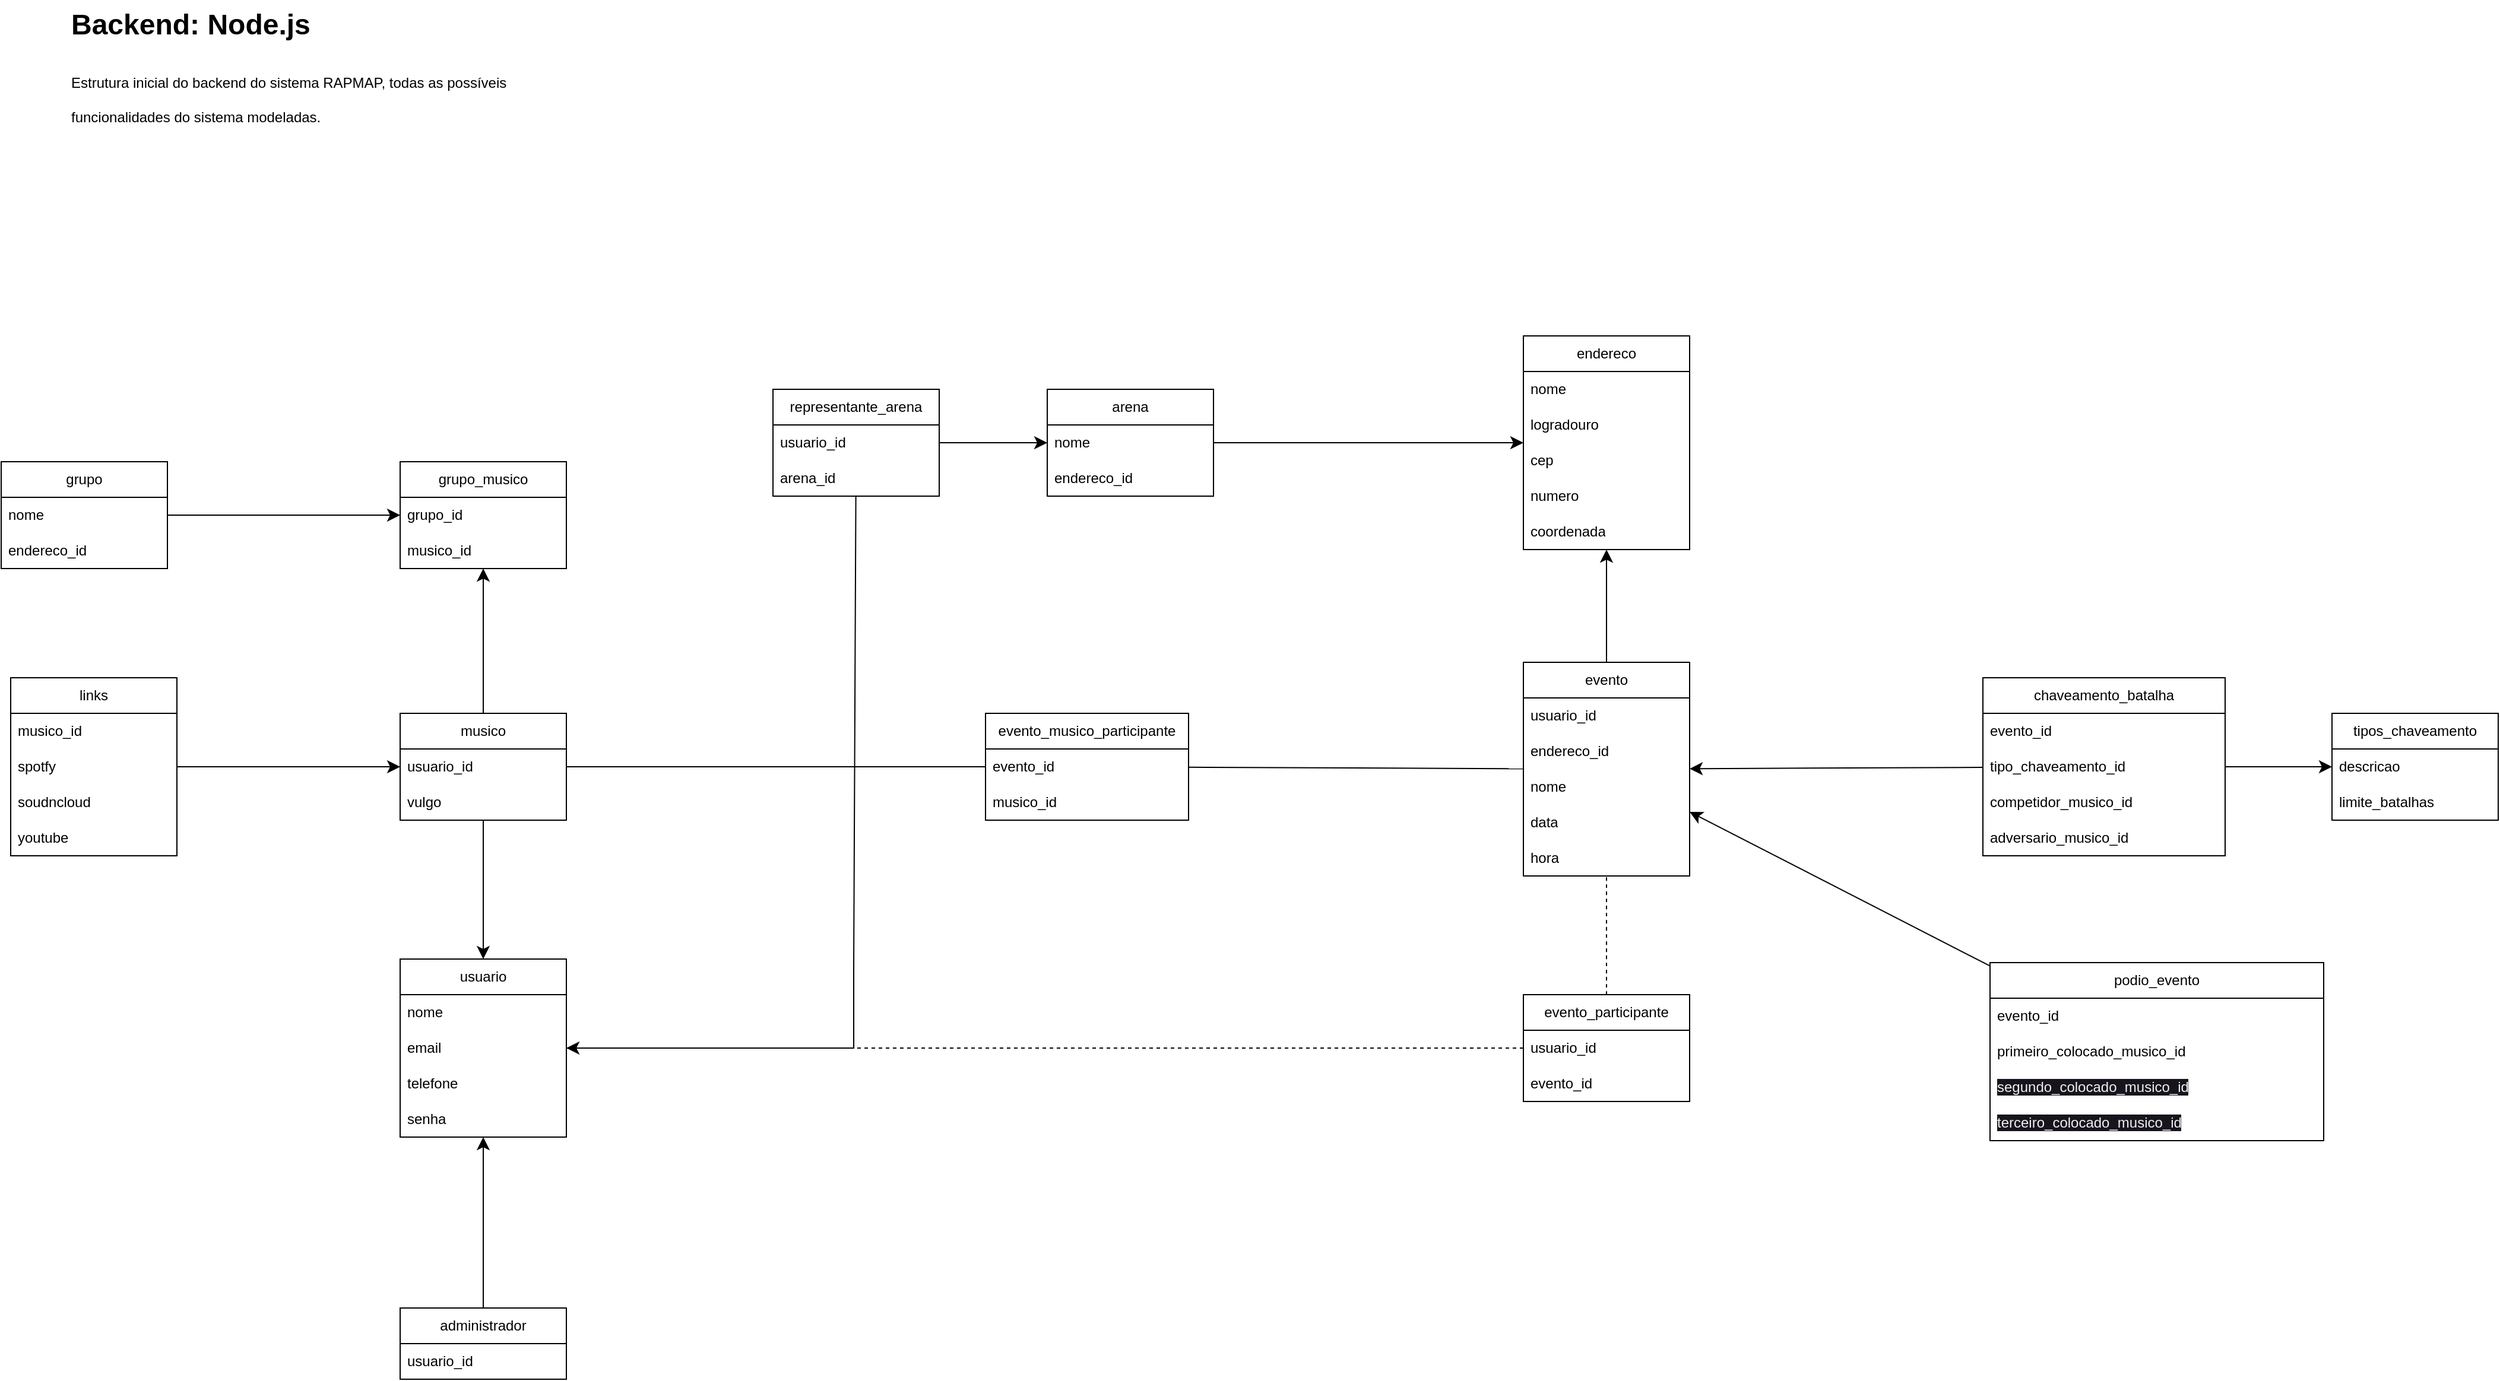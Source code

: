 <mxfile version="24.6.4" type="device">
  <diagram name="Página-1" id="5LI9Xt5YTezpUDo39Ra8">
    <mxGraphModel dx="2667" dy="2160" grid="0" gridSize="10" guides="1" tooltips="1" connect="1" arrows="1" fold="1" page="0" pageScale="1" pageWidth="827" pageHeight="1169" math="0" shadow="0">
      <root>
        <mxCell id="0" />
        <mxCell id="1" parent="0" />
        <mxCell id="dBZwFaHhxmJY7qI1aXTD-31" style="edgeStyle=none;curved=1;rounded=0;orthogonalLoop=1;jettySize=auto;html=1;fontSize=12;startSize=8;endSize=8;startArrow=classic;startFill=1;endArrow=none;endFill=0;" parent="1" source="dBZwFaHhxmJY7qI1aXTD-1" target="dBZwFaHhxmJY7qI1aXTD-24" edge="1">
          <mxGeometry relative="1" as="geometry" />
        </mxCell>
        <mxCell id="dBZwFaHhxmJY7qI1aXTD-32" style="edgeStyle=none;curved=1;rounded=0;orthogonalLoop=1;jettySize=auto;html=1;fontSize=12;startSize=8;endSize=8;startArrow=classic;startFill=1;endArrow=none;endFill=0;" parent="1" source="dBZwFaHhxmJY7qI1aXTD-1" target="dBZwFaHhxmJY7qI1aXTD-13" edge="1">
          <mxGeometry relative="1" as="geometry" />
        </mxCell>
        <mxCell id="dBZwFaHhxmJY7qI1aXTD-33" style="edgeStyle=none;curved=0;rounded=0;orthogonalLoop=1;jettySize=auto;html=1;fontSize=12;startSize=8;endSize=8;startArrow=classic;startFill=1;endArrow=none;endFill=0;" parent="1" source="dBZwFaHhxmJY7qI1aXTD-1" target="dBZwFaHhxmJY7qI1aXTD-17" edge="1">
          <mxGeometry relative="1" as="geometry">
            <Array as="points">
              <mxPoint x="-78" y="58" />
              <mxPoint x="-78" y="-10" />
            </Array>
          </mxGeometry>
        </mxCell>
        <mxCell id="dBZwFaHhxmJY7qI1aXTD-1" value="usuario" style="swimlane;fontStyle=0;childLayout=stackLayout;horizontal=1;startSize=30;horizontalStack=0;resizeParent=1;resizeParentMax=0;resizeLast=0;collapsible=1;marginBottom=0;whiteSpace=wrap;html=1;" parent="1" vertex="1">
          <mxGeometry x="-460" y="-17" width="140" height="150" as="geometry" />
        </mxCell>
        <mxCell id="dBZwFaHhxmJY7qI1aXTD-2" value="nome" style="text;strokeColor=none;fillColor=none;align=left;verticalAlign=middle;spacingLeft=4;spacingRight=4;overflow=hidden;points=[[0,0.5],[1,0.5]];portConstraint=eastwest;rotatable=0;whiteSpace=wrap;html=1;" parent="dBZwFaHhxmJY7qI1aXTD-1" vertex="1">
          <mxGeometry y="30" width="140" height="30" as="geometry" />
        </mxCell>
        <mxCell id="dBZwFaHhxmJY7qI1aXTD-3" value="email" style="text;strokeColor=none;fillColor=none;align=left;verticalAlign=middle;spacingLeft=4;spacingRight=4;overflow=hidden;points=[[0,0.5],[1,0.5]];portConstraint=eastwest;rotatable=0;whiteSpace=wrap;html=1;" parent="dBZwFaHhxmJY7qI1aXTD-1" vertex="1">
          <mxGeometry y="60" width="140" height="30" as="geometry" />
        </mxCell>
        <mxCell id="dBZwFaHhxmJY7qI1aXTD-60" value="telefone" style="text;strokeColor=none;fillColor=none;align=left;verticalAlign=middle;spacingLeft=4;spacingRight=4;overflow=hidden;points=[[0,0.5],[1,0.5]];portConstraint=eastwest;rotatable=0;whiteSpace=wrap;html=1;" parent="dBZwFaHhxmJY7qI1aXTD-1" vertex="1">
          <mxGeometry y="90" width="140" height="30" as="geometry" />
        </mxCell>
        <mxCell id="dBZwFaHhxmJY7qI1aXTD-4" value="senha" style="text;strokeColor=none;fillColor=none;align=left;verticalAlign=middle;spacingLeft=4;spacingRight=4;overflow=hidden;points=[[0,0.5],[1,0.5]];portConstraint=eastwest;rotatable=0;whiteSpace=wrap;html=1;" parent="dBZwFaHhxmJY7qI1aXTD-1" vertex="1">
          <mxGeometry y="120" width="140" height="30" as="geometry" />
        </mxCell>
        <mxCell id="YnN2ZHL4LHem92UOEk20-11" style="edgeStyle=none;curved=1;rounded=0;orthogonalLoop=1;jettySize=auto;html=1;fontSize=12;startSize=8;endSize=8;" parent="1" source="dBZwFaHhxmJY7qI1aXTD-5" target="dBZwFaHhxmJY7qI1aXTD-73" edge="1">
          <mxGeometry relative="1" as="geometry" />
        </mxCell>
        <mxCell id="dBZwFaHhxmJY7qI1aXTD-5" value="arena" style="swimlane;fontStyle=0;childLayout=stackLayout;horizontal=1;startSize=30;horizontalStack=0;resizeParent=1;resizeParentMax=0;resizeLast=0;collapsible=1;marginBottom=0;whiteSpace=wrap;html=1;" parent="1" vertex="1">
          <mxGeometry x="85" y="-497" width="140" height="90" as="geometry" />
        </mxCell>
        <mxCell id="dBZwFaHhxmJY7qI1aXTD-6" value="nome" style="text;strokeColor=none;fillColor=none;align=left;verticalAlign=middle;spacingLeft=4;spacingRight=4;overflow=hidden;points=[[0,0.5],[1,0.5]];portConstraint=eastwest;rotatable=0;whiteSpace=wrap;html=1;" parent="dBZwFaHhxmJY7qI1aXTD-5" vertex="1">
          <mxGeometry y="30" width="140" height="30" as="geometry" />
        </mxCell>
        <mxCell id="dBZwFaHhxmJY7qI1aXTD-7" value="endereco_id" style="text;strokeColor=none;fillColor=none;align=left;verticalAlign=middle;spacingLeft=4;spacingRight=4;overflow=hidden;points=[[0,0.5],[1,0.5]];portConstraint=eastwest;rotatable=0;whiteSpace=wrap;html=1;" parent="dBZwFaHhxmJY7qI1aXTD-5" vertex="1">
          <mxGeometry y="60" width="140" height="30" as="geometry" />
        </mxCell>
        <mxCell id="dBZwFaHhxmJY7qI1aXTD-71" style="edgeStyle=none;curved=1;rounded=0;orthogonalLoop=1;jettySize=auto;html=1;fontSize=12;startSize=8;endSize=8;" parent="1" source="dBZwFaHhxmJY7qI1aXTD-13" target="dBZwFaHhxmJY7qI1aXTD-67" edge="1">
          <mxGeometry relative="1" as="geometry" />
        </mxCell>
        <mxCell id="dBZwFaHhxmJY7qI1aXTD-13" value="musico" style="swimlane;fontStyle=0;childLayout=stackLayout;horizontal=1;startSize=30;horizontalStack=0;resizeParent=1;resizeParentMax=0;resizeLast=0;collapsible=1;marginBottom=0;whiteSpace=wrap;html=1;" parent="1" vertex="1">
          <mxGeometry x="-460" y="-224" width="140" height="90" as="geometry" />
        </mxCell>
        <mxCell id="dBZwFaHhxmJY7qI1aXTD-14" value="usuario_id" style="text;strokeColor=none;fillColor=none;align=left;verticalAlign=middle;spacingLeft=4;spacingRight=4;overflow=hidden;points=[[0,0.5],[1,0.5]];portConstraint=eastwest;rotatable=0;whiteSpace=wrap;html=1;" parent="dBZwFaHhxmJY7qI1aXTD-13" vertex="1">
          <mxGeometry y="30" width="140" height="30" as="geometry" />
        </mxCell>
        <mxCell id="dBZwFaHhxmJY7qI1aXTD-41" value="vulgo" style="text;strokeColor=none;fillColor=none;align=left;verticalAlign=middle;spacingLeft=4;spacingRight=4;overflow=hidden;points=[[0,0.5],[1,0.5]];portConstraint=eastwest;rotatable=0;whiteSpace=wrap;html=1;" parent="dBZwFaHhxmJY7qI1aXTD-13" vertex="1">
          <mxGeometry y="60" width="140" height="30" as="geometry" />
        </mxCell>
        <mxCell id="YnN2ZHL4LHem92UOEk20-33" style="edgeStyle=none;curved=1;rounded=0;orthogonalLoop=1;jettySize=auto;html=1;fontSize=12;startSize=8;endSize=8;" parent="1" source="dBZwFaHhxmJY7qI1aXTD-17" target="dBZwFaHhxmJY7qI1aXTD-5" edge="1">
          <mxGeometry relative="1" as="geometry" />
        </mxCell>
        <mxCell id="dBZwFaHhxmJY7qI1aXTD-17" value="representante_arena" style="swimlane;fontStyle=0;childLayout=stackLayout;horizontal=1;startSize=30;horizontalStack=0;resizeParent=1;resizeParentMax=0;resizeLast=0;collapsible=1;marginBottom=0;whiteSpace=wrap;html=1;" parent="1" vertex="1">
          <mxGeometry x="-146" y="-497" width="140" height="90" as="geometry" />
        </mxCell>
        <mxCell id="dBZwFaHhxmJY7qI1aXTD-18" value="usuario_id" style="text;strokeColor=none;fillColor=none;align=left;verticalAlign=middle;spacingLeft=4;spacingRight=4;overflow=hidden;points=[[0,0.5],[1,0.5]];portConstraint=eastwest;rotatable=0;whiteSpace=wrap;html=1;" parent="dBZwFaHhxmJY7qI1aXTD-17" vertex="1">
          <mxGeometry y="30" width="140" height="30" as="geometry" />
        </mxCell>
        <mxCell id="dBZwFaHhxmJY7qI1aXTD-19" value="arena_id" style="text;strokeColor=none;fillColor=none;align=left;verticalAlign=middle;spacingLeft=4;spacingRight=4;overflow=hidden;points=[[0,0.5],[1,0.5]];portConstraint=eastwest;rotatable=0;whiteSpace=wrap;html=1;" parent="dBZwFaHhxmJY7qI1aXTD-17" vertex="1">
          <mxGeometry y="60" width="140" height="30" as="geometry" />
        </mxCell>
        <mxCell id="dBZwFaHhxmJY7qI1aXTD-24" value="administrador" style="swimlane;fontStyle=0;childLayout=stackLayout;horizontal=1;startSize=30;horizontalStack=0;resizeParent=1;resizeParentMax=0;resizeLast=0;collapsible=1;marginBottom=0;whiteSpace=wrap;html=1;" parent="1" vertex="1">
          <mxGeometry x="-460" y="277" width="140" height="60" as="geometry" />
        </mxCell>
        <mxCell id="dBZwFaHhxmJY7qI1aXTD-25" value="usuario_id" style="text;strokeColor=none;fillColor=none;align=left;verticalAlign=middle;spacingLeft=4;spacingRight=4;overflow=hidden;points=[[0,0.5],[1,0.5]];portConstraint=eastwest;rotatable=0;whiteSpace=wrap;html=1;" parent="dBZwFaHhxmJY7qI1aXTD-24" vertex="1">
          <mxGeometry y="30" width="140" height="30" as="geometry" />
        </mxCell>
        <mxCell id="YnN2ZHL4LHem92UOEk20-12" style="edgeStyle=none;curved=1;rounded=0;orthogonalLoop=1;jettySize=auto;html=1;fontSize=12;startSize=8;endSize=8;" parent="1" source="dBZwFaHhxmJY7qI1aXTD-42" target="dBZwFaHhxmJY7qI1aXTD-73" edge="1">
          <mxGeometry relative="1" as="geometry" />
        </mxCell>
        <mxCell id="dBZwFaHhxmJY7qI1aXTD-42" value="evento" style="swimlane;fontStyle=0;childLayout=stackLayout;horizontal=1;startSize=30;horizontalStack=0;resizeParent=1;resizeParentMax=0;resizeLast=0;collapsible=1;marginBottom=0;whiteSpace=wrap;html=1;" parent="1" vertex="1">
          <mxGeometry x="486" y="-267" width="140" height="180" as="geometry" />
        </mxCell>
        <mxCell id="dBZwFaHhxmJY7qI1aXTD-45" value="usuario_id" style="text;strokeColor=none;fillColor=none;align=left;verticalAlign=middle;spacingLeft=4;spacingRight=4;overflow=hidden;points=[[0,0.5],[1,0.5]];portConstraint=eastwest;rotatable=0;whiteSpace=wrap;html=1;" parent="dBZwFaHhxmJY7qI1aXTD-42" vertex="1">
          <mxGeometry y="30" width="140" height="30" as="geometry" />
        </mxCell>
        <mxCell id="YnN2ZHL4LHem92UOEk20-1" value="endereco_id" style="text;strokeColor=none;fillColor=none;align=left;verticalAlign=middle;spacingLeft=4;spacingRight=4;overflow=hidden;points=[[0,0.5],[1,0.5]];portConstraint=eastwest;rotatable=0;whiteSpace=wrap;html=1;" parent="dBZwFaHhxmJY7qI1aXTD-42" vertex="1">
          <mxGeometry y="60" width="140" height="30" as="geometry" />
        </mxCell>
        <mxCell id="dBZwFaHhxmJY7qI1aXTD-43" value="nome" style="text;strokeColor=none;fillColor=none;align=left;verticalAlign=middle;spacingLeft=4;spacingRight=4;overflow=hidden;points=[[0,0.5],[1,0.5]];portConstraint=eastwest;rotatable=0;whiteSpace=wrap;html=1;" parent="dBZwFaHhxmJY7qI1aXTD-42" vertex="1">
          <mxGeometry y="90" width="140" height="30" as="geometry" />
        </mxCell>
        <mxCell id="dBZwFaHhxmJY7qI1aXTD-44" value="data" style="text;strokeColor=none;fillColor=none;align=left;verticalAlign=middle;spacingLeft=4;spacingRight=4;overflow=hidden;points=[[0,0.5],[1,0.5]];portConstraint=eastwest;rotatable=0;whiteSpace=wrap;html=1;" parent="dBZwFaHhxmJY7qI1aXTD-42" vertex="1">
          <mxGeometry y="120" width="140" height="30" as="geometry" />
        </mxCell>
        <mxCell id="dBZwFaHhxmJY7qI1aXTD-46" value="hora" style="text;strokeColor=none;fillColor=none;align=left;verticalAlign=middle;spacingLeft=4;spacingRight=4;overflow=hidden;points=[[0,0.5],[1,0.5]];portConstraint=eastwest;rotatable=0;whiteSpace=wrap;html=1;" parent="dBZwFaHhxmJY7qI1aXTD-42" vertex="1">
          <mxGeometry y="150" width="140" height="30" as="geometry" />
        </mxCell>
        <mxCell id="dBZwFaHhxmJY7qI1aXTD-52" style="edgeStyle=none;curved=1;rounded=0;orthogonalLoop=1;jettySize=auto;html=1;fontSize=12;startSize=8;endSize=8;endArrow=none;endFill=0;" parent="1" source="dBZwFaHhxmJY7qI1aXTD-48" target="dBZwFaHhxmJY7qI1aXTD-42" edge="1">
          <mxGeometry relative="1" as="geometry" />
        </mxCell>
        <mxCell id="dBZwFaHhxmJY7qI1aXTD-53" style="edgeStyle=none;curved=1;rounded=0;orthogonalLoop=1;jettySize=auto;html=1;fontSize=12;startSize=8;endSize=8;endArrow=none;endFill=0;" parent="1" source="dBZwFaHhxmJY7qI1aXTD-48" target="dBZwFaHhxmJY7qI1aXTD-13" edge="1">
          <mxGeometry relative="1" as="geometry" />
        </mxCell>
        <mxCell id="dBZwFaHhxmJY7qI1aXTD-48" value="evento_musico_participante" style="swimlane;fontStyle=0;childLayout=stackLayout;horizontal=1;startSize=30;horizontalStack=0;resizeParent=1;resizeParentMax=0;resizeLast=0;collapsible=1;marginBottom=0;whiteSpace=wrap;html=1;" parent="1" vertex="1">
          <mxGeometry x="33" y="-224" width="171" height="90" as="geometry" />
        </mxCell>
        <mxCell id="dBZwFaHhxmJY7qI1aXTD-49" value="evento_id" style="text;strokeColor=none;fillColor=none;align=left;verticalAlign=middle;spacingLeft=4;spacingRight=4;overflow=hidden;points=[[0,0.5],[1,0.5]];portConstraint=eastwest;rotatable=0;whiteSpace=wrap;html=1;" parent="dBZwFaHhxmJY7qI1aXTD-48" vertex="1">
          <mxGeometry y="30" width="171" height="30" as="geometry" />
        </mxCell>
        <mxCell id="dBZwFaHhxmJY7qI1aXTD-50" value="musico_id" style="text;strokeColor=none;fillColor=none;align=left;verticalAlign=middle;spacingLeft=4;spacingRight=4;overflow=hidden;points=[[0,0.5],[1,0.5]];portConstraint=eastwest;rotatable=0;whiteSpace=wrap;html=1;" parent="dBZwFaHhxmJY7qI1aXTD-48" vertex="1">
          <mxGeometry y="60" width="171" height="30" as="geometry" />
        </mxCell>
        <mxCell id="dBZwFaHhxmJY7qI1aXTD-59" style="edgeStyle=none;curved=1;rounded=0;orthogonalLoop=1;jettySize=auto;html=1;fontSize=12;startSize=8;endSize=8;endArrow=none;endFill=0;dashed=1;" parent="1" source="dBZwFaHhxmJY7qI1aXTD-55" target="dBZwFaHhxmJY7qI1aXTD-42" edge="1">
          <mxGeometry relative="1" as="geometry" />
        </mxCell>
        <mxCell id="dBZwFaHhxmJY7qI1aXTD-62" style="edgeStyle=none;curved=0;rounded=0;orthogonalLoop=1;jettySize=auto;html=1;fontSize=12;startSize=8;endSize=8;endArrow=none;endFill=0;dashed=1;" parent="1" source="dBZwFaHhxmJY7qI1aXTD-55" target="dBZwFaHhxmJY7qI1aXTD-1" edge="1">
          <mxGeometry relative="1" as="geometry" />
        </mxCell>
        <mxCell id="dBZwFaHhxmJY7qI1aXTD-55" value="evento_participante" style="swimlane;fontStyle=0;childLayout=stackLayout;horizontal=1;startSize=30;horizontalStack=0;resizeParent=1;resizeParentMax=0;resizeLast=0;collapsible=1;marginBottom=0;whiteSpace=wrap;html=1;" parent="1" vertex="1">
          <mxGeometry x="486" y="13" width="140" height="90" as="geometry" />
        </mxCell>
        <mxCell id="dBZwFaHhxmJY7qI1aXTD-56" value="usuario_id" style="text;strokeColor=none;fillColor=none;align=left;verticalAlign=middle;spacingLeft=4;spacingRight=4;overflow=hidden;points=[[0,0.5],[1,0.5]];portConstraint=eastwest;rotatable=0;whiteSpace=wrap;html=1;" parent="dBZwFaHhxmJY7qI1aXTD-55" vertex="1">
          <mxGeometry y="30" width="140" height="30" as="geometry" />
        </mxCell>
        <mxCell id="dBZwFaHhxmJY7qI1aXTD-57" value="evento_id" style="text;strokeColor=none;fillColor=none;align=left;verticalAlign=middle;spacingLeft=4;spacingRight=4;overflow=hidden;points=[[0,0.5],[1,0.5]];portConstraint=eastwest;rotatable=0;whiteSpace=wrap;html=1;" parent="dBZwFaHhxmJY7qI1aXTD-55" vertex="1">
          <mxGeometry y="60" width="140" height="30" as="geometry" />
        </mxCell>
        <mxCell id="dBZwFaHhxmJY7qI1aXTD-72" style="edgeStyle=none;curved=1;rounded=0;orthogonalLoop=1;jettySize=auto;html=1;fontSize=12;startSize=8;endSize=8;" parent="1" source="dBZwFaHhxmJY7qI1aXTD-63" target="dBZwFaHhxmJY7qI1aXTD-67" edge="1">
          <mxGeometry relative="1" as="geometry" />
        </mxCell>
        <mxCell id="dBZwFaHhxmJY7qI1aXTD-63" value="grupo" style="swimlane;fontStyle=0;childLayout=stackLayout;horizontal=1;startSize=30;horizontalStack=0;resizeParent=1;resizeParentMax=0;resizeLast=0;collapsible=1;marginBottom=0;whiteSpace=wrap;html=1;" parent="1" vertex="1">
          <mxGeometry x="-796" y="-436" width="140" height="90" as="geometry" />
        </mxCell>
        <mxCell id="dBZwFaHhxmJY7qI1aXTD-64" value="nome" style="text;strokeColor=none;fillColor=none;align=left;verticalAlign=middle;spacingLeft=4;spacingRight=4;overflow=hidden;points=[[0,0.5],[1,0.5]];portConstraint=eastwest;rotatable=0;whiteSpace=wrap;html=1;" parent="dBZwFaHhxmJY7qI1aXTD-63" vertex="1">
          <mxGeometry y="30" width="140" height="30" as="geometry" />
        </mxCell>
        <mxCell id="dBZwFaHhxmJY7qI1aXTD-77" value="endereco_id" style="text;strokeColor=none;fillColor=none;align=left;verticalAlign=middle;spacingLeft=4;spacingRight=4;overflow=hidden;points=[[0,0.5],[1,0.5]];portConstraint=eastwest;rotatable=0;whiteSpace=wrap;html=1;" parent="dBZwFaHhxmJY7qI1aXTD-63" vertex="1">
          <mxGeometry y="60" width="140" height="30" as="geometry" />
        </mxCell>
        <mxCell id="dBZwFaHhxmJY7qI1aXTD-67" value="grupo_musico" style="swimlane;fontStyle=0;childLayout=stackLayout;horizontal=1;startSize=30;horizontalStack=0;resizeParent=1;resizeParentMax=0;resizeLast=0;collapsible=1;marginBottom=0;whiteSpace=wrap;html=1;" parent="1" vertex="1">
          <mxGeometry x="-460" y="-436" width="140" height="90" as="geometry" />
        </mxCell>
        <mxCell id="dBZwFaHhxmJY7qI1aXTD-68" value="grupo_id" style="text;strokeColor=none;fillColor=none;align=left;verticalAlign=middle;spacingLeft=4;spacingRight=4;overflow=hidden;points=[[0,0.5],[1,0.5]];portConstraint=eastwest;rotatable=0;whiteSpace=wrap;html=1;" parent="dBZwFaHhxmJY7qI1aXTD-67" vertex="1">
          <mxGeometry y="30" width="140" height="30" as="geometry" />
        </mxCell>
        <mxCell id="dBZwFaHhxmJY7qI1aXTD-69" value="musico_id&lt;span style=&quot;white-space: pre;&quot;&gt;&#x9;&lt;/span&gt;" style="text;strokeColor=none;fillColor=none;align=left;verticalAlign=middle;spacingLeft=4;spacingRight=4;overflow=hidden;points=[[0,0.5],[1,0.5]];portConstraint=eastwest;rotatable=0;whiteSpace=wrap;html=1;" parent="dBZwFaHhxmJY7qI1aXTD-67" vertex="1">
          <mxGeometry y="60" width="140" height="30" as="geometry" />
        </mxCell>
        <mxCell id="dBZwFaHhxmJY7qI1aXTD-73" value="endereco" style="swimlane;fontStyle=0;childLayout=stackLayout;horizontal=1;startSize=30;horizontalStack=0;resizeParent=1;resizeParentMax=0;resizeLast=0;collapsible=1;marginBottom=0;whiteSpace=wrap;html=1;" parent="1" vertex="1">
          <mxGeometry x="486" y="-542" width="140" height="180" as="geometry" />
        </mxCell>
        <mxCell id="dBZwFaHhxmJY7qI1aXTD-74" value="nome" style="text;strokeColor=none;fillColor=none;align=left;verticalAlign=middle;spacingLeft=4;spacingRight=4;overflow=hidden;points=[[0,0.5],[1,0.5]];portConstraint=eastwest;rotatable=0;whiteSpace=wrap;html=1;" parent="dBZwFaHhxmJY7qI1aXTD-73" vertex="1">
          <mxGeometry y="30" width="140" height="30" as="geometry" />
        </mxCell>
        <mxCell id="dBZwFaHhxmJY7qI1aXTD-75" value="logradouro" style="text;strokeColor=none;fillColor=none;align=left;verticalAlign=middle;spacingLeft=4;spacingRight=4;overflow=hidden;points=[[0,0.5],[1,0.5]];portConstraint=eastwest;rotatable=0;whiteSpace=wrap;html=1;" parent="dBZwFaHhxmJY7qI1aXTD-73" vertex="1">
          <mxGeometry y="60" width="140" height="30" as="geometry" />
        </mxCell>
        <mxCell id="dBZwFaHhxmJY7qI1aXTD-78" value="cep" style="text;strokeColor=none;fillColor=none;align=left;verticalAlign=middle;spacingLeft=4;spacingRight=4;overflow=hidden;points=[[0,0.5],[1,0.5]];portConstraint=eastwest;rotatable=0;whiteSpace=wrap;html=1;" parent="dBZwFaHhxmJY7qI1aXTD-73" vertex="1">
          <mxGeometry y="90" width="140" height="30" as="geometry" />
        </mxCell>
        <mxCell id="dBZwFaHhxmJY7qI1aXTD-79" value="numero" style="text;strokeColor=none;fillColor=none;align=left;verticalAlign=middle;spacingLeft=4;spacingRight=4;overflow=hidden;points=[[0,0.5],[1,0.5]];portConstraint=eastwest;rotatable=0;whiteSpace=wrap;html=1;" parent="dBZwFaHhxmJY7qI1aXTD-73" vertex="1">
          <mxGeometry y="120" width="140" height="30" as="geometry" />
        </mxCell>
        <mxCell id="dBZwFaHhxmJY7qI1aXTD-76" value="coordenada" style="text;strokeColor=none;fillColor=none;align=left;verticalAlign=middle;spacingLeft=4;spacingRight=4;overflow=hidden;points=[[0,0.5],[1,0.5]];portConstraint=eastwest;rotatable=0;whiteSpace=wrap;html=1;" parent="dBZwFaHhxmJY7qI1aXTD-73" vertex="1">
          <mxGeometry y="150" width="140" height="30" as="geometry" />
        </mxCell>
        <mxCell id="YnN2ZHL4LHem92UOEk20-13" value="&lt;h1 style=&quot;margin-top: 0px;&quot;&gt;&lt;span style=&quot;background-color: initial;&quot;&gt;Backend: Node.js&lt;/span&gt;&lt;/h1&gt;&lt;h1 style=&quot;margin-top: 0px;&quot;&gt;&lt;span style=&quot;background-color: initial; font-size: 12px; font-weight: normal;&quot;&gt;Estrutura inicial do backend do sistema RAPMAP, todas as possíveis funcionalidades do sistema modeladas.&lt;/span&gt;&lt;br&gt;&lt;/h1&gt;" style="text;html=1;whiteSpace=wrap;overflow=hidden;rounded=0;" parent="1" vertex="1">
          <mxGeometry x="-739" y="-825" width="379" height="120" as="geometry" />
        </mxCell>
        <mxCell id="YnN2ZHL4LHem92UOEk20-20" style="edgeStyle=none;curved=1;rounded=0;orthogonalLoop=1;jettySize=auto;html=1;fontSize=12;startSize=8;endSize=8;" parent="1" source="YnN2ZHL4LHem92UOEk20-14" target="dBZwFaHhxmJY7qI1aXTD-13" edge="1">
          <mxGeometry relative="1" as="geometry" />
        </mxCell>
        <mxCell id="YnN2ZHL4LHem92UOEk20-14" value="links" style="swimlane;fontStyle=0;childLayout=stackLayout;horizontal=1;startSize=30;horizontalStack=0;resizeParent=1;resizeParentMax=0;resizeLast=0;collapsible=1;marginBottom=0;whiteSpace=wrap;html=1;" parent="1" vertex="1">
          <mxGeometry x="-788" y="-254" width="140" height="150" as="geometry" />
        </mxCell>
        <mxCell id="YnN2ZHL4LHem92UOEk20-16" value="musico_id" style="text;strokeColor=none;fillColor=none;align=left;verticalAlign=middle;spacingLeft=4;spacingRight=4;overflow=hidden;points=[[0,0.5],[1,0.5]];portConstraint=eastwest;rotatable=0;whiteSpace=wrap;html=1;" parent="YnN2ZHL4LHem92UOEk20-14" vertex="1">
          <mxGeometry y="30" width="140" height="30" as="geometry" />
        </mxCell>
        <mxCell id="YnN2ZHL4LHem92UOEk20-17" value="spotfy" style="text;strokeColor=none;fillColor=none;align=left;verticalAlign=middle;spacingLeft=4;spacingRight=4;overflow=hidden;points=[[0,0.5],[1,0.5]];portConstraint=eastwest;rotatable=0;whiteSpace=wrap;html=1;" parent="YnN2ZHL4LHem92UOEk20-14" vertex="1">
          <mxGeometry y="60" width="140" height="30" as="geometry" />
        </mxCell>
        <mxCell id="YnN2ZHL4LHem92UOEk20-18" value="soudncloud" style="text;strokeColor=none;fillColor=none;align=left;verticalAlign=middle;spacingLeft=4;spacingRight=4;overflow=hidden;points=[[0,0.5],[1,0.5]];portConstraint=eastwest;rotatable=0;whiteSpace=wrap;html=1;" parent="YnN2ZHL4LHem92UOEk20-14" vertex="1">
          <mxGeometry y="90" width="140" height="30" as="geometry" />
        </mxCell>
        <mxCell id="YnN2ZHL4LHem92UOEk20-19" value="youtube" style="text;strokeColor=none;fillColor=none;align=left;verticalAlign=middle;spacingLeft=4;spacingRight=4;overflow=hidden;points=[[0,0.5],[1,0.5]];portConstraint=eastwest;rotatable=0;whiteSpace=wrap;html=1;" parent="YnN2ZHL4LHem92UOEk20-14" vertex="1">
          <mxGeometry y="120" width="140" height="30" as="geometry" />
        </mxCell>
        <mxCell id="YnN2ZHL4LHem92UOEk20-26" style="edgeStyle=none;curved=1;rounded=0;orthogonalLoop=1;jettySize=auto;html=1;fontSize=12;startSize=8;endSize=8;" parent="1" source="YnN2ZHL4LHem92UOEk20-21" target="dBZwFaHhxmJY7qI1aXTD-42" edge="1">
          <mxGeometry relative="1" as="geometry" />
        </mxCell>
        <mxCell id="YnN2ZHL4LHem92UOEk20-21" value="chaveamento_batalha" style="swimlane;fontStyle=0;childLayout=stackLayout;horizontal=1;startSize=30;horizontalStack=0;resizeParent=1;resizeParentMax=0;resizeLast=0;collapsible=1;marginBottom=0;whiteSpace=wrap;html=1;" parent="1" vertex="1">
          <mxGeometry x="873" y="-254" width="204" height="150" as="geometry" />
        </mxCell>
        <mxCell id="YnN2ZHL4LHem92UOEk20-22" value="evento_id" style="text;strokeColor=none;fillColor=none;align=left;verticalAlign=middle;spacingLeft=4;spacingRight=4;overflow=hidden;points=[[0,0.5],[1,0.5]];portConstraint=eastwest;rotatable=0;whiteSpace=wrap;html=1;" parent="YnN2ZHL4LHem92UOEk20-21" vertex="1">
          <mxGeometry y="30" width="204" height="30" as="geometry" />
        </mxCell>
        <mxCell id="YnN2ZHL4LHem92UOEk20-25" value="tipo_chaveamento_id" style="text;strokeColor=none;fillColor=none;align=left;verticalAlign=middle;spacingLeft=4;spacingRight=4;overflow=hidden;points=[[0,0.5],[1,0.5]];portConstraint=eastwest;rotatable=0;whiteSpace=wrap;html=1;" parent="YnN2ZHL4LHem92UOEk20-21" vertex="1">
          <mxGeometry y="60" width="204" height="30" as="geometry" />
        </mxCell>
        <mxCell id="YnN2ZHL4LHem92UOEk20-23" value="competidor_musico_id" style="text;strokeColor=none;fillColor=none;align=left;verticalAlign=middle;spacingLeft=4;spacingRight=4;overflow=hidden;points=[[0,0.5],[1,0.5]];portConstraint=eastwest;rotatable=0;whiteSpace=wrap;html=1;" parent="YnN2ZHL4LHem92UOEk20-21" vertex="1">
          <mxGeometry y="90" width="204" height="30" as="geometry" />
        </mxCell>
        <mxCell id="YnN2ZHL4LHem92UOEk20-24" value="adversario_musico_id" style="text;strokeColor=none;fillColor=none;align=left;verticalAlign=middle;spacingLeft=4;spacingRight=4;overflow=hidden;points=[[0,0.5],[1,0.5]];portConstraint=eastwest;rotatable=0;whiteSpace=wrap;html=1;" parent="YnN2ZHL4LHem92UOEk20-21" vertex="1">
          <mxGeometry y="120" width="204" height="30" as="geometry" />
        </mxCell>
        <mxCell id="YnN2ZHL4LHem92UOEk20-32" style="edgeStyle=none;curved=1;rounded=0;orthogonalLoop=1;jettySize=auto;html=1;fontSize=12;startSize=8;endSize=8;startArrow=classic;startFill=1;endArrow=none;endFill=0;" parent="1" source="YnN2ZHL4LHem92UOEk20-27" target="YnN2ZHL4LHem92UOEk20-21" edge="1">
          <mxGeometry relative="1" as="geometry" />
        </mxCell>
        <mxCell id="YnN2ZHL4LHem92UOEk20-27" value="tipos_chaveamento" style="swimlane;fontStyle=0;childLayout=stackLayout;horizontal=1;startSize=30;horizontalStack=0;resizeParent=1;resizeParentMax=0;resizeLast=0;collapsible=1;marginBottom=0;whiteSpace=wrap;html=1;" parent="1" vertex="1">
          <mxGeometry x="1167" y="-224" width="140" height="90" as="geometry" />
        </mxCell>
        <mxCell id="YnN2ZHL4LHem92UOEk20-29" value="descricao" style="text;strokeColor=none;fillColor=none;align=left;verticalAlign=middle;spacingLeft=4;spacingRight=4;overflow=hidden;points=[[0,0.5],[1,0.5]];portConstraint=eastwest;rotatable=0;whiteSpace=wrap;html=1;" parent="YnN2ZHL4LHem92UOEk20-27" vertex="1">
          <mxGeometry y="30" width="140" height="30" as="geometry" />
        </mxCell>
        <mxCell id="YnN2ZHL4LHem92UOEk20-31" value="limite_batalhas" style="text;strokeColor=none;fillColor=none;align=left;verticalAlign=middle;spacingLeft=4;spacingRight=4;overflow=hidden;points=[[0,0.5],[1,0.5]];portConstraint=eastwest;rotatable=0;whiteSpace=wrap;html=1;" parent="YnN2ZHL4LHem92UOEk20-27" vertex="1">
          <mxGeometry y="60" width="140" height="30" as="geometry" />
        </mxCell>
        <mxCell id="8JPTh2i2_k5Jdm1DhHGK-6" style="edgeStyle=none;curved=1;rounded=0;orthogonalLoop=1;jettySize=auto;html=1;fontSize=12;startSize=8;endSize=8;" parent="1" source="8JPTh2i2_k5Jdm1DhHGK-1" target="dBZwFaHhxmJY7qI1aXTD-42" edge="1">
          <mxGeometry relative="1" as="geometry" />
        </mxCell>
        <mxCell id="8JPTh2i2_k5Jdm1DhHGK-1" value="podio_evento" style="swimlane;fontStyle=0;childLayout=stackLayout;horizontal=1;startSize=30;horizontalStack=0;resizeParent=1;resizeParentMax=0;resizeLast=0;collapsible=1;marginBottom=0;whiteSpace=wrap;html=1;" parent="1" vertex="1">
          <mxGeometry x="879" y="-14" width="281" height="150" as="geometry" />
        </mxCell>
        <mxCell id="8JPTh2i2_k5Jdm1DhHGK-2" value="evento_id" style="text;strokeColor=none;fillColor=none;align=left;verticalAlign=middle;spacingLeft=4;spacingRight=4;overflow=hidden;points=[[0,0.5],[1,0.5]];portConstraint=eastwest;rotatable=0;whiteSpace=wrap;html=1;" parent="8JPTh2i2_k5Jdm1DhHGK-1" vertex="1">
          <mxGeometry y="30" width="281" height="30" as="geometry" />
        </mxCell>
        <mxCell id="8JPTh2i2_k5Jdm1DhHGK-3" value="primeiro_colocado_musico_id" style="text;strokeColor=none;fillColor=none;align=left;verticalAlign=middle;spacingLeft=4;spacingRight=4;overflow=hidden;points=[[0,0.5],[1,0.5]];portConstraint=eastwest;rotatable=0;whiteSpace=wrap;html=1;" parent="8JPTh2i2_k5Jdm1DhHGK-1" vertex="1">
          <mxGeometry y="60" width="281" height="30" as="geometry" />
        </mxCell>
        <mxCell id="8JPTh2i2_k5Jdm1DhHGK-4" value="&lt;span style=&quot;color: rgb(240, 240, 240); font-family: Helvetica; font-size: 12px; font-style: normal; font-variant-ligatures: normal; font-variant-caps: normal; font-weight: 400; letter-spacing: normal; orphans: 2; text-align: left; text-indent: 0px; text-transform: none; widows: 2; word-spacing: 0px; -webkit-text-stroke-width: 0px; white-space: normal; background-color: rgb(24, 20, 29); text-decoration-thickness: initial; text-decoration-style: initial; text-decoration-color: initial; display: inline !important; float: none;&quot;&gt;segundo_colocado_musico_id&lt;/span&gt;" style="text;strokeColor=none;fillColor=none;align=left;verticalAlign=middle;spacingLeft=4;spacingRight=4;overflow=hidden;points=[[0,0.5],[1,0.5]];portConstraint=eastwest;rotatable=0;whiteSpace=wrap;html=1;" parent="8JPTh2i2_k5Jdm1DhHGK-1" vertex="1">
          <mxGeometry y="90" width="281" height="30" as="geometry" />
        </mxCell>
        <mxCell id="8JPTh2i2_k5Jdm1DhHGK-5" value="&lt;span style=&quot;color: rgb(240, 240, 240); font-family: Helvetica; font-size: 12px; font-style: normal; font-variant-ligatures: normal; font-variant-caps: normal; font-weight: 400; letter-spacing: normal; orphans: 2; text-align: left; text-indent: 0px; text-transform: none; widows: 2; word-spacing: 0px; -webkit-text-stroke-width: 0px; white-space: normal; background-color: rgb(24, 20, 29); text-decoration-thickness: initial; text-decoration-style: initial; text-decoration-color: initial; display: inline !important; float: none;&quot;&gt;terceiro_colocado_musico_id&lt;/span&gt;" style="text;strokeColor=none;fillColor=none;align=left;verticalAlign=middle;spacingLeft=4;spacingRight=4;overflow=hidden;points=[[0,0.5],[1,0.5]];portConstraint=eastwest;rotatable=0;whiteSpace=wrap;html=1;" parent="8JPTh2i2_k5Jdm1DhHGK-1" vertex="1">
          <mxGeometry y="120" width="281" height="30" as="geometry" />
        </mxCell>
      </root>
    </mxGraphModel>
  </diagram>
</mxfile>
